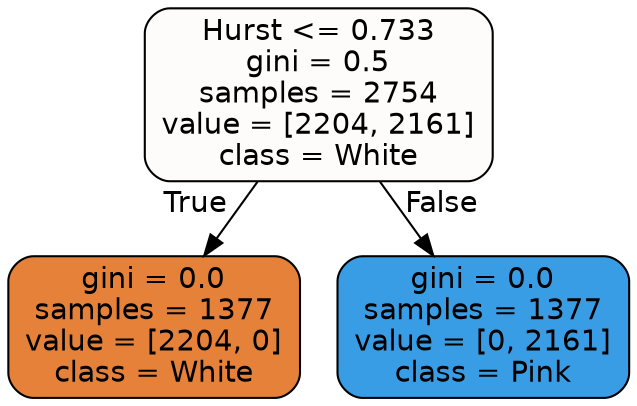 digraph Tree {
node [shape=box, style="filled, rounded", color="black", fontname=helvetica] ;
edge [fontname=helvetica] ;
0 [label="Hurst <= 0.733\ngini = 0.5\nsamples = 2754\nvalue = [2204, 2161]\nclass = White", fillcolor="#e5813905"] ;
1 [label="gini = 0.0\nsamples = 1377\nvalue = [2204, 0]\nclass = White", fillcolor="#e58139ff"] ;
0 -> 1 [labeldistance=2.5, labelangle=45, headlabel="True"] ;
2 [label="gini = 0.0\nsamples = 1377\nvalue = [0, 2161]\nclass = Pink", fillcolor="#399de5ff"] ;
0 -> 2 [labeldistance=2.5, labelangle=-45, headlabel="False"] ;
}